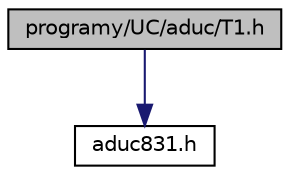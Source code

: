 digraph "programy/UC/aduc/T1.h"
{
  edge [fontname="Helvetica",fontsize="10",labelfontname="Helvetica",labelfontsize="10"];
  node [fontname="Helvetica",fontsize="10",shape=record];
  Node0 [label="programy/UC/aduc/T1.h",height=0.2,width=0.4,color="black", fillcolor="grey75", style="filled", fontcolor="black"];
  Node0 -> Node1 [color="midnightblue",fontsize="10",style="solid",fontname="Helvetica"];
  Node1 [label="aduc831.h",height=0.2,width=0.4,color="black", fillcolor="white", style="filled",URL="$aduc831_8h.html"];
}
